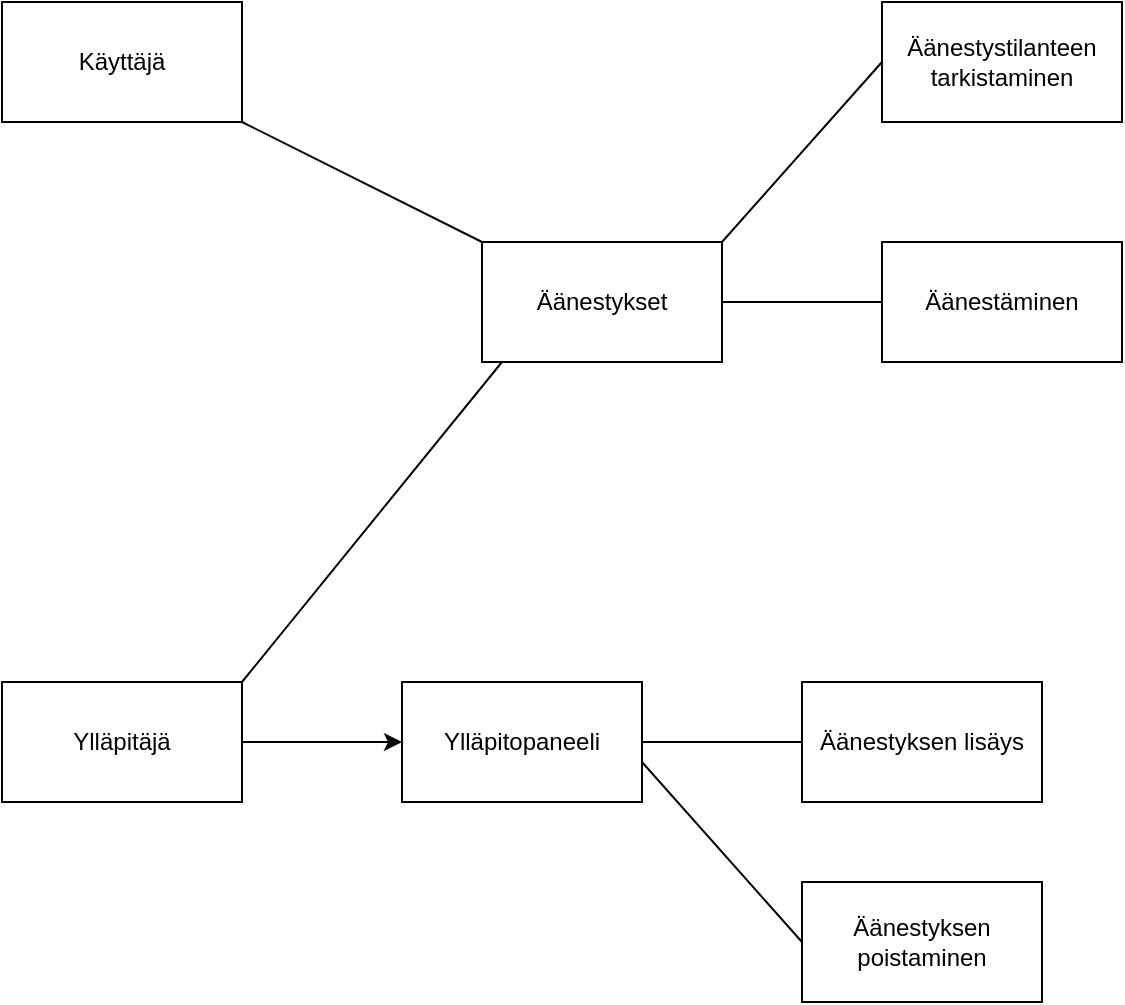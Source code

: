<mxfile version="15.9.6" type="device"><diagram id="PesrIa7Pzq9vrf0sgqQK" name="Page-1"><mxGraphModel dx="1422" dy="820" grid="1" gridSize="10" guides="1" tooltips="1" connect="1" arrows="1" fold="1" page="1" pageScale="1" pageWidth="827" pageHeight="1169" math="0" shadow="0"><root><mxCell id="0"/><mxCell id="1" parent="0"/><mxCell id="I5pQ9OY4mLQuNovLvtOT-1" value="Käyttäjä" style="rounded=0;whiteSpace=wrap;html=1;" vertex="1" parent="1"><mxGeometry x="80" y="80" width="120" height="60" as="geometry"/></mxCell><mxCell id="I5pQ9OY4mLQuNovLvtOT-9" style="edgeStyle=orthogonalEdgeStyle;rounded=0;orthogonalLoop=1;jettySize=auto;html=1;exitX=1;exitY=0.5;exitDx=0;exitDy=0;entryX=0;entryY=0.5;entryDx=0;entryDy=0;" edge="1" parent="1" source="I5pQ9OY4mLQuNovLvtOT-2" target="I5pQ9OY4mLQuNovLvtOT-5"><mxGeometry relative="1" as="geometry"/></mxCell><mxCell id="I5pQ9OY4mLQuNovLvtOT-2" value="Ylläpitäjä" style="rounded=0;whiteSpace=wrap;html=1;" vertex="1" parent="1"><mxGeometry x="80" y="420" width="120" height="60" as="geometry"/></mxCell><mxCell id="I5pQ9OY4mLQuNovLvtOT-3" value="Äänestykset" style="rounded=0;whiteSpace=wrap;html=1;" vertex="1" parent="1"><mxGeometry x="320" y="200" width="120" height="60" as="geometry"/></mxCell><mxCell id="I5pQ9OY4mLQuNovLvtOT-4" value="Äänestäminen" style="rounded=0;whiteSpace=wrap;html=1;" vertex="1" parent="1"><mxGeometry x="520" y="200" width="120" height="60" as="geometry"/></mxCell><mxCell id="I5pQ9OY4mLQuNovLvtOT-5" value="Ylläpitopaneeli" style="rounded=0;whiteSpace=wrap;html=1;" vertex="1" parent="1"><mxGeometry x="280" y="420" width="120" height="60" as="geometry"/></mxCell><mxCell id="I5pQ9OY4mLQuNovLvtOT-6" value="Äänestyksen poistaminen" style="rounded=0;whiteSpace=wrap;html=1;" vertex="1" parent="1"><mxGeometry x="480" y="520" width="120" height="60" as="geometry"/></mxCell><mxCell id="I5pQ9OY4mLQuNovLvtOT-7" value="Äänestyksen lisäys" style="rounded=0;whiteSpace=wrap;html=1;" vertex="1" parent="1"><mxGeometry x="480" y="420" width="120" height="60" as="geometry"/></mxCell><mxCell id="I5pQ9OY4mLQuNovLvtOT-8" value="" style="endArrow=none;html=1;rounded=0;entryX=0;entryY=0.5;entryDx=0;entryDy=0;exitX=1;exitY=0.5;exitDx=0;exitDy=0;" edge="1" parent="1" source="I5pQ9OY4mLQuNovLvtOT-5" target="I5pQ9OY4mLQuNovLvtOT-7"><mxGeometry width="50" height="50" relative="1" as="geometry"><mxPoint x="400" y="460" as="sourcePoint"/><mxPoint x="450" y="410" as="targetPoint"/></mxGeometry></mxCell><mxCell id="I5pQ9OY4mLQuNovLvtOT-10" value="" style="endArrow=none;html=1;rounded=0;entryX=0;entryY=0.5;entryDx=0;entryDy=0;" edge="1" parent="1" target="I5pQ9OY4mLQuNovLvtOT-6"><mxGeometry width="50" height="50" relative="1" as="geometry"><mxPoint x="400" y="460" as="sourcePoint"/><mxPoint x="450" y="410" as="targetPoint"/></mxGeometry></mxCell><mxCell id="I5pQ9OY4mLQuNovLvtOT-14" value="" style="endArrow=none;html=1;rounded=0;exitX=1;exitY=0;exitDx=0;exitDy=0;" edge="1" parent="1" source="I5pQ9OY4mLQuNovLvtOT-2"><mxGeometry width="50" height="50" relative="1" as="geometry"><mxPoint x="400" y="460" as="sourcePoint"/><mxPoint x="200" y="420" as="targetPoint"/><Array as="points"><mxPoint x="330" y="260"/></Array></mxGeometry></mxCell><mxCell id="I5pQ9OY4mLQuNovLvtOT-17" value="" style="endArrow=none;html=1;rounded=0;entryX=0;entryY=0;entryDx=0;entryDy=0;" edge="1" parent="1" target="I5pQ9OY4mLQuNovLvtOT-3"><mxGeometry width="50" height="50" relative="1" as="geometry"><mxPoint x="200" y="140" as="sourcePoint"/><mxPoint x="250" y="90" as="targetPoint"/></mxGeometry></mxCell><mxCell id="I5pQ9OY4mLQuNovLvtOT-21" value="Äänestystilanteen tarkistaminen" style="rounded=0;whiteSpace=wrap;html=1;" vertex="1" parent="1"><mxGeometry x="520" y="80" width="120" height="60" as="geometry"/></mxCell><mxCell id="I5pQ9OY4mLQuNovLvtOT-22" value="" style="endArrow=none;html=1;rounded=0;entryX=0;entryY=0.5;entryDx=0;entryDy=0;exitX=1;exitY=0;exitDx=0;exitDy=0;" edge="1" parent="1" source="I5pQ9OY4mLQuNovLvtOT-3" target="I5pQ9OY4mLQuNovLvtOT-21"><mxGeometry width="50" height="50" relative="1" as="geometry"><mxPoint x="450" y="200" as="sourcePoint"/><mxPoint x="500" y="150" as="targetPoint"/></mxGeometry></mxCell><mxCell id="I5pQ9OY4mLQuNovLvtOT-24" value="" style="endArrow=none;html=1;rounded=0;exitX=1;exitY=0.5;exitDx=0;exitDy=0;entryX=0;entryY=0.5;entryDx=0;entryDy=0;" edge="1" parent="1" source="I5pQ9OY4mLQuNovLvtOT-3" target="I5pQ9OY4mLQuNovLvtOT-4"><mxGeometry width="50" height="50" relative="1" as="geometry"><mxPoint x="440" y="260" as="sourcePoint"/><mxPoint x="490" y="210" as="targetPoint"/></mxGeometry></mxCell></root></mxGraphModel></diagram></mxfile>